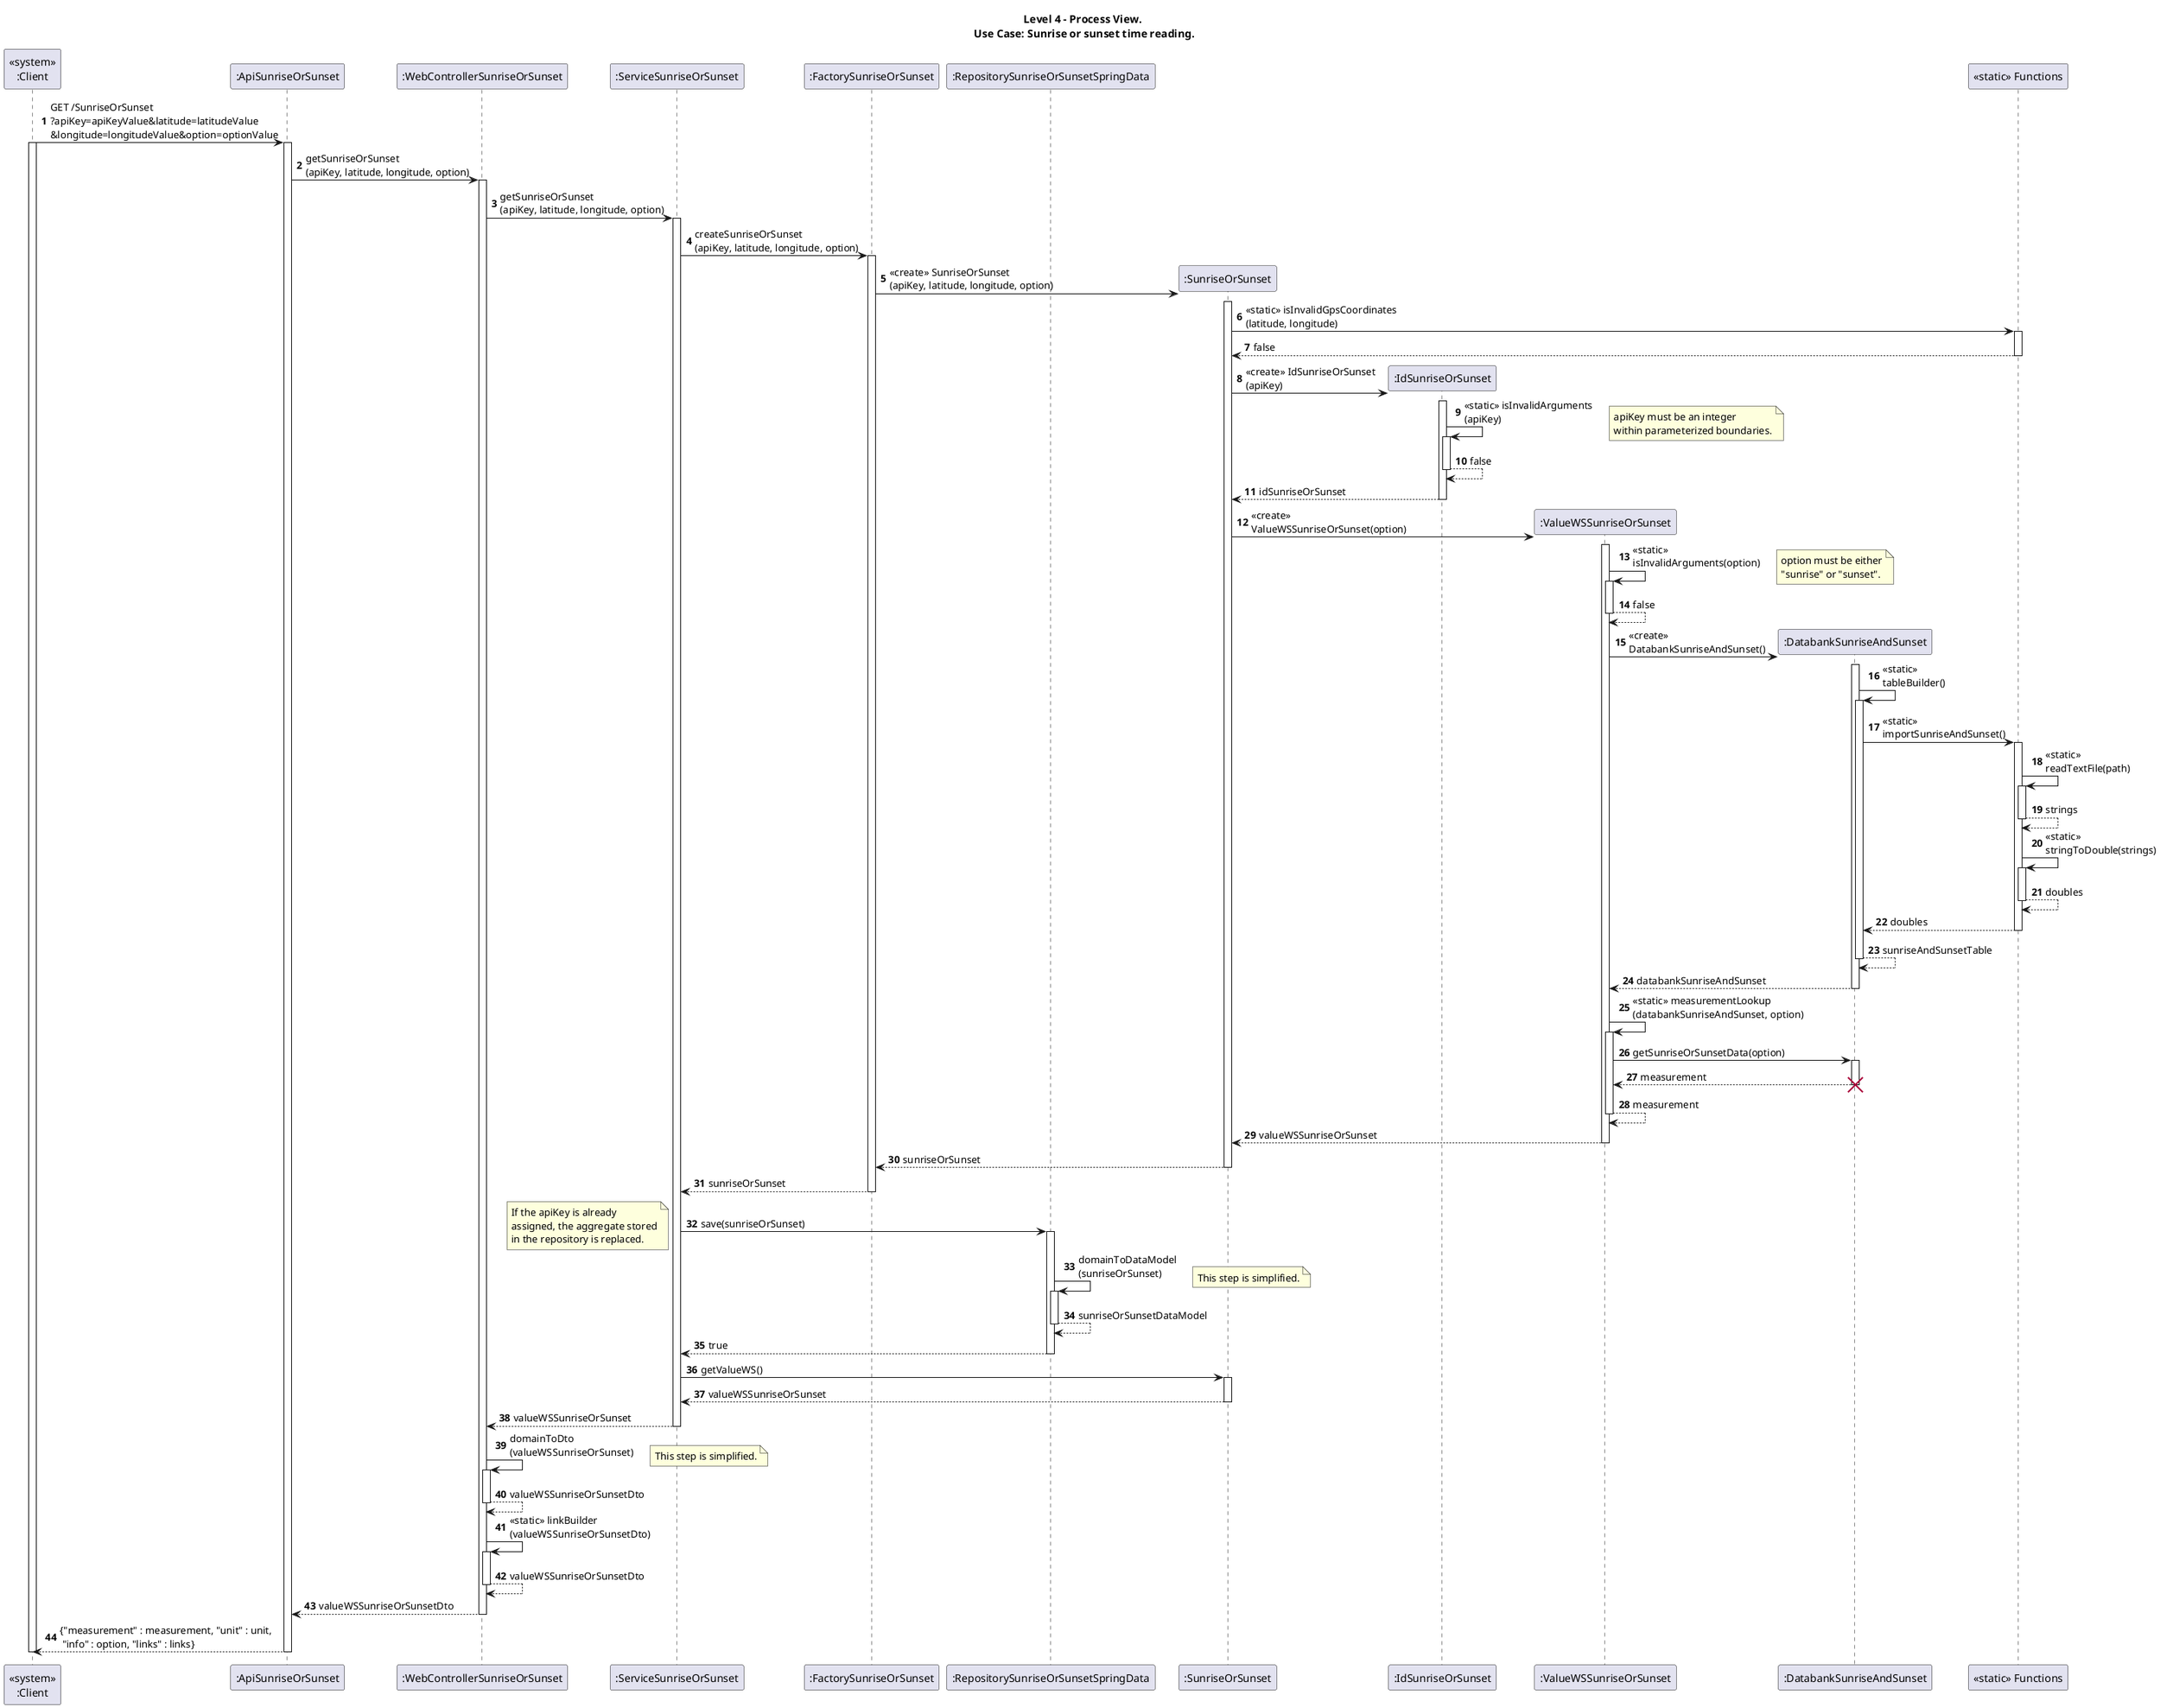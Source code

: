 @startuml
'https://plantuml.com/sequence-diagram

participant "<<system>>\n:Client" as SH
participant ":ApiSunriseOrSunset" as API
participant ":WebControllerSunriseOrSunset" as Controller
participant ":ServiceSunriseOrSunset" as Service
participant ":FactorySunriseOrSunset" as Factory
participant ":RepositorySunriseOrSunsetSpringData" as Repository
participant ":SunriseOrSunset" as Root
participant ":IdSunriseOrSunset" as Id
participant ":ValueWSSunriseOrSunset" as Vo
participant ":DatabankSunriseAndSunset" as DatabankSunriseAndSunset
participant "<<static>> Functions" as Functions

autoactivate on
autonumber

title Level 4 - Process View. \nUse Case: Sunrise or sunset time reading.

SH -> API : GET /SunriseOrSunset\n?apiKey=apiKeyValue&latitude=latitudeValue\n&longitude=longitudeValue&option=optionValue
activate SH

API -> Controller : getSunriseOrSunset\n(apiKey, latitude, longitude, option)

Controller -> Service : getSunriseOrSunset\n(apiKey, latitude, longitude, option)

Service -> Factory : createSunriseOrSunset\n(apiKey, latitude, longitude, option)

Factory -> Root ** : <<create>> SunriseOrSunset\n(apiKey, latitude, longitude, option)
activate Root

Root -> Functions : <<static>> isInvalidGpsCoordinates\n(latitude, longitude)
return false

Root -> Id ** : <<create>> IdSunriseOrSunset\n(apiKey)
activate Id
Id -> Id : <<static>> isInvalidArguments\n(apiKey)
note right
apiKey must be an integer
within parameterized boundaries.
end note
return false
return idSunriseOrSunset

Root -> Vo ** : <<create>> \nValueWSSunriseOrSunset(option)
activate Vo
Vo -> Vo : <<static>> \nisInvalidArguments(option)
note right
option must be either
"sunrise" or "sunset".
end note
return false

Vo -> DatabankSunriseAndSunset ** : <<create>>\nDatabankSunriseAndSunset()
activate DatabankSunriseAndSunset
DatabankSunriseAndSunset -> DatabankSunriseAndSunset : <<static>> \ntableBuilder()

DatabankSunriseAndSunset -> Functions : <<static>> \nimportSunriseAndSunset()
Functions -> Functions : <<static>> \nreadTextFile(path)
return strings
Functions -> Functions : <<static>> \nstringToDouble(strings)
return doubles
return doubles

return sunriseAndSunsetTable
DatabankSunriseAndSunset --> Vo : databankSunriseAndSunset

Vo -> Vo : <<static>> measurementLookup\n(databankSunriseAndSunset, option)

Vo -> DatabankSunriseAndSunset : getSunriseOrSunsetData(option)
DatabankSunriseAndSunset --> Vo : measurement
destroy DatabankSunriseAndSunset

return measurement

return valueWSSunriseOrSunset

Root --> Factory : sunriseOrSunset
Factory --> Service : sunriseOrSunset
Service -> Repository : save(sunriseOrSunset)
note left
If the apiKey is already
assigned, the aggregate stored
in the repository is replaced.
end note

Repository -> Repository : domainToDataModel\n(sunriseOrSunset)
note right
This step is simplified.
end note
return sunriseOrSunsetDataModel

Repository --> Service : true

Service -> Root : getValueWS()
return valueWSSunriseOrSunset

Service --> Controller : valueWSSunriseOrSunset

Controller -> Controller : domainToDto\n(valueWSSunriseOrSunset)
note right
This step is simplified.
end note
return valueWSSunriseOrSunsetDto

Controller -> Controller : <<static>> linkBuilder\n(valueWSSunriseOrSunsetDto)
return valueWSSunriseOrSunsetDto

return valueWSSunriseOrSunsetDto

return {"measurement" : measurement, "unit" : unit,\n "info" : option, "links" : links}
deactivate SH

@enduml